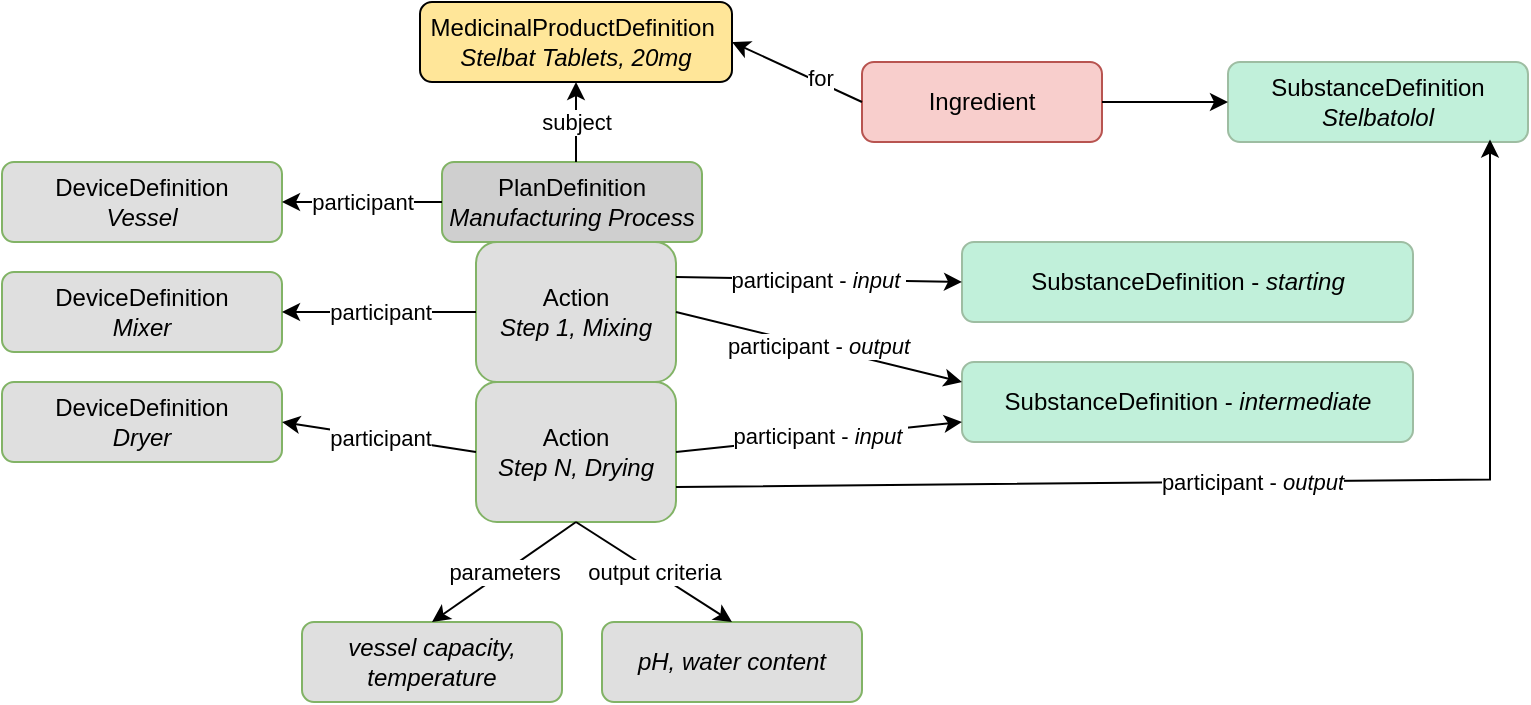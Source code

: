<mxfile version="21.6.1" type="device">
  <diagram id="C5RBs43oDa-KdzZeNtuy" name="Page-1">
    <mxGraphModel dx="1863" dy="1783" grid="1" gridSize="10" guides="1" tooltips="1" connect="1" arrows="1" fold="1" page="1" pageScale="1" pageWidth="827" pageHeight="1169" math="0" shadow="0">
      <root>
        <mxCell id="WIyWlLk6GJQsqaUBKTNV-0" />
        <mxCell id="WIyWlLk6GJQsqaUBKTNV-1" parent="WIyWlLk6GJQsqaUBKTNV-0" />
        <mxCell id="PtvGfc8u3fFPzmpzfyYF-7" value="MedicinalProductDefinition&amp;nbsp;&lt;br&gt;&lt;i style=&quot;border-color: var(--border-color);&quot;&gt;Stelbat Tablets, 20mg&lt;/i&gt;" style="rounded=1;whiteSpace=wrap;html=1;fontSize=12;glass=0;strokeWidth=1;shadow=0;fillColor=#ffe699;" parent="WIyWlLk6GJQsqaUBKTNV-1" vertex="1">
          <mxGeometry x="9" y="-90" width="156" height="40" as="geometry" />
        </mxCell>
        <mxCell id="PtvGfc8u3fFPzmpzfyYF-18" value="PlanDefinition&lt;br&gt;&lt;i&gt;Manufacturing Process&lt;/i&gt;" style="rounded=1;whiteSpace=wrap;html=1;fontSize=12;glass=0;strokeWidth=1;shadow=0;fillColor=#cfcfcf;strokeColor=#82b366;" parent="WIyWlLk6GJQsqaUBKTNV-1" vertex="1">
          <mxGeometry x="20" y="-10" width="130" height="40" as="geometry" />
        </mxCell>
        <mxCell id="Kh6UWCqLEouyqFOK7ntM-0" value="Action&lt;i&gt;&lt;br&gt;Step 1, Mixing&lt;/i&gt;" style="rounded=1;whiteSpace=wrap;html=1;fontSize=12;glass=0;strokeWidth=1;shadow=0;fillColor=#dfdfdf;strokeColor=#82b366;" parent="WIyWlLk6GJQsqaUBKTNV-1" vertex="1">
          <mxGeometry x="37" y="30" width="100" height="70" as="geometry" />
        </mxCell>
        <mxCell id="Kh6UWCqLEouyqFOK7ntM-1" value="Action&lt;br&gt;&lt;i&gt;Step N, Drying&lt;/i&gt;" style="rounded=1;whiteSpace=wrap;html=1;fontSize=12;glass=0;strokeWidth=1;shadow=0;fillColor=#dfdfdf;strokeColor=#82b366;" parent="WIyWlLk6GJQsqaUBKTNV-1" vertex="1">
          <mxGeometry x="37" y="100" width="100" height="70" as="geometry" />
        </mxCell>
        <mxCell id="Kh6UWCqLEouyqFOK7ntM-8" value="" style="endArrow=classic;html=1;rounded=0;entryX=0.5;entryY=1;entryDx=0;entryDy=0;" parent="WIyWlLk6GJQsqaUBKTNV-1" target="PtvGfc8u3fFPzmpzfyYF-7" edge="1">
          <mxGeometry width="50" height="50" relative="1" as="geometry">
            <mxPoint x="87" y="-10" as="sourcePoint" />
            <mxPoint x="250" y="50" as="targetPoint" />
          </mxGeometry>
        </mxCell>
        <mxCell id="Kh6UWCqLEouyqFOK7ntM-28" value="subject" style="edgeLabel;html=1;align=center;verticalAlign=middle;resizable=0;points=[];" parent="Kh6UWCqLEouyqFOK7ntM-8" vertex="1" connectable="0">
          <mxGeometry x="0.238" y="-3" relative="1" as="geometry">
            <mxPoint x="-3" y="5" as="offset" />
          </mxGeometry>
        </mxCell>
        <mxCell id="Kh6UWCqLEouyqFOK7ntM-25" value="Ingredient" style="rounded=1;whiteSpace=wrap;html=1;fontSize=12;glass=0;strokeWidth=1;shadow=0;fillColor=#f8cecc;strokeColor=#b85450;" parent="WIyWlLk6GJQsqaUBKTNV-1" vertex="1">
          <mxGeometry x="230" y="-60" width="120" height="40" as="geometry" />
        </mxCell>
        <mxCell id="Kh6UWCqLEouyqFOK7ntM-26" value="for" style="endArrow=classic;html=1;rounded=0;exitX=0;exitY=0.5;exitDx=0;exitDy=0;entryX=1;entryY=0.5;entryDx=0;entryDy=0;" parent="WIyWlLk6GJQsqaUBKTNV-1" source="Kh6UWCqLEouyqFOK7ntM-25" target="PtvGfc8u3fFPzmpzfyYF-7" edge="1">
          <mxGeometry x="-0.333" y="-2" width="50" height="50" relative="1" as="geometry">
            <mxPoint x="461.43" y="-50" as="sourcePoint" />
            <mxPoint x="370" y="-40" as="targetPoint" />
            <mxPoint as="offset" />
          </mxGeometry>
        </mxCell>
        <mxCell id="IEeFdyCGopTc3gh3-DFE-2" value="SubstanceDefinition&lt;br&gt;&lt;i style=&quot;border-color: var(--border-color);&quot;&gt;Stelbatolol&lt;/i&gt;" style="rounded=1;whiteSpace=wrap;html=1;fontSize=12;glass=0;strokeWidth=1;shadow=0;fillColor=#c1f0da;strokeColor=#9ebda2;" parent="WIyWlLk6GJQsqaUBKTNV-1" vertex="1">
          <mxGeometry x="413" y="-60" width="150" height="40" as="geometry" />
        </mxCell>
        <mxCell id="IEeFdyCGopTc3gh3-DFE-3" value="" style="endArrow=classic;html=1;rounded=0;exitX=1;exitY=0.5;exitDx=0;exitDy=0;entryX=0;entryY=0.5;entryDx=0;entryDy=0;" parent="WIyWlLk6GJQsqaUBKTNV-1" source="Kh6UWCqLEouyqFOK7ntM-25" target="IEeFdyCGopTc3gh3-DFE-2" edge="1">
          <mxGeometry x="-0.333" y="-2" width="50" height="50" relative="1" as="geometry">
            <mxPoint x="490" y="-110" as="sourcePoint" />
            <mxPoint x="640" y="-120" as="targetPoint" />
            <mxPoint as="offset" />
          </mxGeometry>
        </mxCell>
        <mxCell id="uysCGEMOpJlBYejoTfUB-0" value="DeviceDefinition&lt;br&gt;&lt;i&gt;Mixer&lt;/i&gt;" style="rounded=1;whiteSpace=wrap;html=1;fontSize=12;glass=0;strokeWidth=1;shadow=0;fillColor=#dfdfdf;strokeColor=#82b366;" parent="WIyWlLk6GJQsqaUBKTNV-1" vertex="1">
          <mxGeometry x="-200" y="45" width="140" height="40" as="geometry" />
        </mxCell>
        <mxCell id="uysCGEMOpJlBYejoTfUB-3" value="DeviceDefinition&lt;br&gt;&lt;i&gt;Dryer&lt;/i&gt;" style="rounded=1;whiteSpace=wrap;html=1;fontSize=12;glass=0;strokeWidth=1;shadow=0;fillColor=#dfdfdf;strokeColor=#82b366;" parent="WIyWlLk6GJQsqaUBKTNV-1" vertex="1">
          <mxGeometry x="-200" y="100" width="140" height="40" as="geometry" />
        </mxCell>
        <mxCell id="uysCGEMOpJlBYejoTfUB-7" value="participant" style="endArrow=classic;html=1;rounded=0;exitX=0;exitY=0.5;exitDx=0;exitDy=0;entryX=1;entryY=0.5;entryDx=0;entryDy=0;" parent="WIyWlLk6GJQsqaUBKTNV-1" source="Kh6UWCqLEouyqFOK7ntM-0" target="uysCGEMOpJlBYejoTfUB-0" edge="1">
          <mxGeometry width="50" height="50" relative="1" as="geometry">
            <mxPoint x="157" y="70" as="sourcePoint" />
            <mxPoint x="200" y="70" as="targetPoint" />
          </mxGeometry>
        </mxCell>
        <mxCell id="uysCGEMOpJlBYejoTfUB-8" value="participant" style="endArrow=classic;html=1;rounded=0;exitX=0;exitY=0.5;exitDx=0;exitDy=0;entryX=1;entryY=0.5;entryDx=0;entryDy=0;" parent="WIyWlLk6GJQsqaUBKTNV-1" source="Kh6UWCqLEouyqFOK7ntM-1" target="uysCGEMOpJlBYejoTfUB-3" edge="1">
          <mxGeometry width="50" height="50" relative="1" as="geometry">
            <mxPoint x="47" y="60" as="sourcePoint" />
            <mxPoint x="-50" y="60" as="targetPoint" />
          </mxGeometry>
        </mxCell>
        <mxCell id="uysCGEMOpJlBYejoTfUB-9" value="SubstanceDefinition - &lt;i&gt;starting&lt;/i&gt;" style="rounded=1;whiteSpace=wrap;html=1;fontSize=12;glass=0;strokeWidth=1;shadow=0;fillColor=#c1f0da;strokeColor=#9ebda2;" parent="WIyWlLk6GJQsqaUBKTNV-1" vertex="1">
          <mxGeometry x="280" y="30" width="225.5" height="40" as="geometry" />
        </mxCell>
        <mxCell id="uysCGEMOpJlBYejoTfUB-10" value="SubstanceDefinition - &lt;i&gt;intermediate&lt;/i&gt;" style="rounded=1;whiteSpace=wrap;html=1;fontSize=12;glass=0;strokeWidth=1;shadow=0;fillColor=#c1f0da;strokeColor=#9ebda2;" parent="WIyWlLk6GJQsqaUBKTNV-1" vertex="1">
          <mxGeometry x="280" y="90" width="225.5" height="40" as="geometry" />
        </mxCell>
        <mxCell id="uysCGEMOpJlBYejoTfUB-11" value="participant -&amp;nbsp;&lt;i&gt;input&lt;/i&gt;&amp;nbsp;" style="endArrow=classic;html=1;rounded=0;entryX=0;entryY=0.5;entryDx=0;entryDy=0;exitX=1;exitY=0.25;exitDx=0;exitDy=0;" parent="WIyWlLk6GJQsqaUBKTNV-1" source="Kh6UWCqLEouyqFOK7ntM-0" target="uysCGEMOpJlBYejoTfUB-9" edge="1">
          <mxGeometry width="50" height="50" relative="1" as="geometry">
            <mxPoint x="147" y="55" as="sourcePoint" />
            <mxPoint x="235" y="45" as="targetPoint" />
          </mxGeometry>
        </mxCell>
        <mxCell id="uysCGEMOpJlBYejoTfUB-16" value="participant -&amp;nbsp;&lt;i&gt;input&lt;/i&gt;&amp;nbsp;" style="endArrow=classic;html=1;rounded=0;entryX=0;entryY=0.75;entryDx=0;entryDy=0;exitX=1;exitY=0.5;exitDx=0;exitDy=0;" parent="WIyWlLk6GJQsqaUBKTNV-1" source="Kh6UWCqLEouyqFOK7ntM-1" target="uysCGEMOpJlBYejoTfUB-10" edge="1">
          <mxGeometry width="50" height="50" relative="1" as="geometry">
            <mxPoint x="147" y="72" as="sourcePoint" />
            <mxPoint x="243" y="75" as="targetPoint" />
          </mxGeometry>
        </mxCell>
        <mxCell id="uysCGEMOpJlBYejoTfUB-17" value="participant - &lt;i&gt;output&lt;/i&gt;" style="endArrow=classic;html=1;rounded=0;entryX=0;entryY=0.25;entryDx=0;entryDy=0;exitX=1;exitY=0.5;exitDx=0;exitDy=0;" parent="WIyWlLk6GJQsqaUBKTNV-1" source="Kh6UWCqLEouyqFOK7ntM-0" target="uysCGEMOpJlBYejoTfUB-10" edge="1">
          <mxGeometry width="50" height="50" relative="1" as="geometry">
            <mxPoint x="147" y="77" as="sourcePoint" />
            <mxPoint x="243" y="80" as="targetPoint" />
          </mxGeometry>
        </mxCell>
        <mxCell id="uysCGEMOpJlBYejoTfUB-22" value="participant - &lt;i&gt;output&lt;/i&gt;" style="endArrow=classic;html=1;rounded=0;exitX=1;exitY=0.75;exitDx=0;exitDy=0;" parent="WIyWlLk6GJQsqaUBKTNV-1" source="Kh6UWCqLEouyqFOK7ntM-1" edge="1">
          <mxGeometry width="50" height="50" relative="1" as="geometry">
            <mxPoint x="60" y="151.25" as="sourcePoint" />
            <mxPoint x="544" y="-21.25" as="targetPoint" />
            <Array as="points">
              <mxPoint x="544" y="148.75" />
            </Array>
          </mxGeometry>
        </mxCell>
        <mxCell id="uysCGEMOpJlBYejoTfUB-25" value="&lt;i&gt;vessel capacity, temperature&lt;/i&gt;" style="rounded=1;whiteSpace=wrap;html=1;fontSize=12;glass=0;strokeWidth=1;shadow=0;fillColor=#dfdfdf;strokeColor=#82b366;" parent="WIyWlLk6GJQsqaUBKTNV-1" vertex="1">
          <mxGeometry x="-50" y="220" width="130" height="40" as="geometry" />
        </mxCell>
        <mxCell id="uysCGEMOpJlBYejoTfUB-26" value="parameters" style="endArrow=classic;html=1;rounded=0;exitX=0.5;exitY=1;exitDx=0;exitDy=0;entryX=0.5;entryY=0;entryDx=0;entryDy=0;" parent="WIyWlLk6GJQsqaUBKTNV-1" source="Kh6UWCqLEouyqFOK7ntM-1" target="uysCGEMOpJlBYejoTfUB-25" edge="1">
          <mxGeometry width="50" height="50" relative="1" as="geometry">
            <mxPoint x="47" y="145" as="sourcePoint" />
            <mxPoint x="-30" y="145" as="targetPoint" />
          </mxGeometry>
        </mxCell>
        <mxCell id="uysCGEMOpJlBYejoTfUB-27" value="&lt;i&gt;pH, water content&lt;/i&gt;" style="rounded=1;whiteSpace=wrap;html=1;fontSize=12;glass=0;strokeWidth=1;shadow=0;fillColor=#dfdfdf;strokeColor=#82b366;" parent="WIyWlLk6GJQsqaUBKTNV-1" vertex="1">
          <mxGeometry x="100" y="220" width="130" height="40" as="geometry" />
        </mxCell>
        <mxCell id="uysCGEMOpJlBYejoTfUB-28" value="output criteria" style="endArrow=classic;html=1;rounded=0;exitX=0.5;exitY=1;exitDx=0;exitDy=0;entryX=0.5;entryY=0;entryDx=0;entryDy=0;" parent="WIyWlLk6GJQsqaUBKTNV-1" source="Kh6UWCqLEouyqFOK7ntM-1" target="uysCGEMOpJlBYejoTfUB-27" edge="1">
          <mxGeometry x="0.008" width="50" height="50" relative="1" as="geometry">
            <mxPoint x="97" y="180" as="sourcePoint" />
            <mxPoint x="195" y="230" as="targetPoint" />
            <mxPoint as="offset" />
          </mxGeometry>
        </mxCell>
        <mxCell id="uysCGEMOpJlBYejoTfUB-30" value="DeviceDefinition&lt;br&gt;&lt;i&gt;Vessel&lt;/i&gt;" style="rounded=1;whiteSpace=wrap;html=1;fontSize=12;glass=0;strokeWidth=1;shadow=0;fillColor=#dfdfdf;strokeColor=#82b366;" parent="WIyWlLk6GJQsqaUBKTNV-1" vertex="1">
          <mxGeometry x="-200" y="-10" width="140" height="40" as="geometry" />
        </mxCell>
        <mxCell id="uysCGEMOpJlBYejoTfUB-31" value="participant" style="endArrow=classic;html=1;rounded=0;exitX=0;exitY=0.5;exitDx=0;exitDy=0;entryX=1;entryY=0.5;entryDx=0;entryDy=0;" parent="WIyWlLk6GJQsqaUBKTNV-1" source="PtvGfc8u3fFPzmpzfyYF-18" target="uysCGEMOpJlBYejoTfUB-30" edge="1">
          <mxGeometry width="50" height="50" relative="1" as="geometry">
            <mxPoint x="47" y="75" as="sourcePoint" />
            <mxPoint x="-30" y="80" as="targetPoint" />
          </mxGeometry>
        </mxCell>
      </root>
    </mxGraphModel>
  </diagram>
</mxfile>
